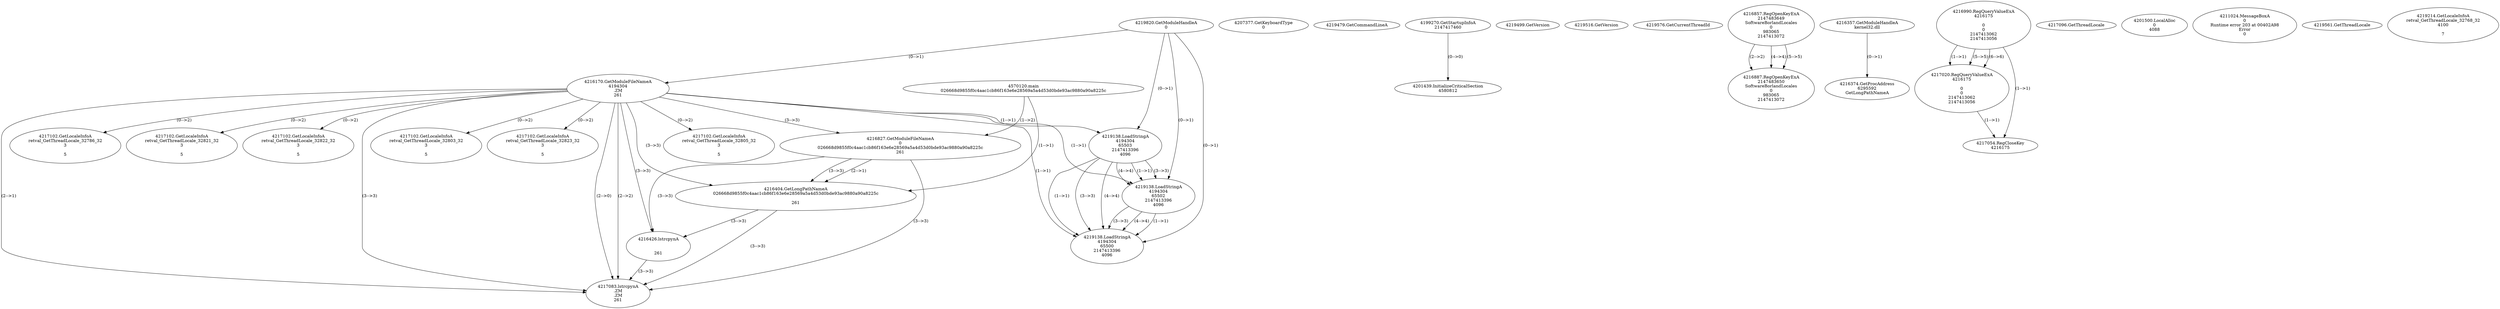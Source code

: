 // Global SCDG with merge call
digraph {
	0 [label="4570120.main
026668d9855f0c4aac1cb86f163e6e28569a5a4d53d0bde93ac9880a90a8225c"]
	1 [label="4219820.GetModuleHandleA
0"]
	2 [label="4207377.GetKeyboardType
0"]
	3 [label="4219479.GetCommandLineA
"]
	4 [label="4199270.GetStartupInfoA
2147417460"]
	5 [label="4219499.GetVersion
"]
	6 [label="4219516.GetVersion
"]
	7 [label="4219576.GetCurrentThreadId
"]
	8 [label="4216170.GetModuleFileNameA
4194304
.ZM
261"]
	1 -> 8 [label="(0-->1)"]
	9 [label="4216827.GetModuleFileNameA
0
026668d9855f0c4aac1cb86f163e6e28569a5a4d53d0bde93ac9880a90a8225c
261"]
	0 -> 9 [label="(1-->2)"]
	8 -> 9 [label="(3-->3)"]
	10 [label="4216857.RegOpenKeyExA
2147483649
Software\Borland\Locales
0
983065
2147413072"]
	11 [label="4216887.RegOpenKeyExA
2147483650
Software\Borland\Locales
0
983065
2147413072"]
	10 -> 11 [label="(2-->2)"]
	10 -> 11 [label="(4-->4)"]
	10 -> 11 [label="(5-->5)"]
	12 [label="4216357.GetModuleHandleA
kernel32.dll"]
	13 [label="4216374.GetProcAddress
6295592
GetLongPathNameA"]
	12 -> 13 [label="(0-->1)"]
	14 [label="4216404.GetLongPathNameA
026668d9855f0c4aac1cb86f163e6e28569a5a4d53d0bde93ac9880a90a8225c

261"]
	0 -> 14 [label="(1-->1)"]
	9 -> 14 [label="(2-->1)"]
	8 -> 14 [label="(3-->3)"]
	9 -> 14 [label="(3-->3)"]
	15 [label="4216426.lstrcpynA


261"]
	8 -> 15 [label="(3-->3)"]
	9 -> 15 [label="(3-->3)"]
	14 -> 15 [label="(3-->3)"]
	16 [label="4216990.RegQueryValueExA
4216175

0
0
2147413062
2147413056"]
	17 [label="4217020.RegQueryValueExA
4216175

0
0
2147413062
2147413056"]
	16 -> 17 [label="(1-->1)"]
	16 -> 17 [label="(5-->5)"]
	16 -> 17 [label="(6-->6)"]
	18 [label="4217054.RegCloseKey
4216175"]
	16 -> 18 [label="(1-->1)"]
	17 -> 18 [label="(1-->1)"]
	19 [label="4217083.lstrcpynA
.ZM
.ZM
261"]
	8 -> 19 [label="(2-->1)"]
	8 -> 19 [label="(2-->2)"]
	8 -> 19 [label="(3-->3)"]
	9 -> 19 [label="(3-->3)"]
	14 -> 19 [label="(3-->3)"]
	15 -> 19 [label="(3-->3)"]
	8 -> 19 [label="(2-->0)"]
	20 [label="4217096.GetThreadLocale
"]
	21 [label="4217102.GetLocaleInfoA
retval_GetThreadLocale_32805_32
3

5"]
	8 -> 21 [label="(0-->2)"]
	22 [label="4219138.LoadStringA
4194304
65503
2147413396
4096"]
	1 -> 22 [label="(0-->1)"]
	8 -> 22 [label="(1-->1)"]
	23 [label="4201439.InitializeCriticalSection
4580812"]
	4 -> 23 [label="(0-->0)"]
	24 [label="4201500.LocalAlloc
0
4088"]
	25 [label="4211024.MessageBoxA
0
Runtime error 203 at 00402A98
Error
0"]
	26 [label="4217102.GetLocaleInfoA
retval_GetThreadLocale_32786_32
3

5"]
	8 -> 26 [label="(0-->2)"]
	27 [label="4219138.LoadStringA
4194304
65502
2147413396
4096"]
	1 -> 27 [label="(0-->1)"]
	8 -> 27 [label="(1-->1)"]
	22 -> 27 [label="(1-->1)"]
	22 -> 27 [label="(3-->3)"]
	22 -> 27 [label="(4-->4)"]
	28 [label="4217102.GetLocaleInfoA
retval_GetThreadLocale_32821_32
3

5"]
	8 -> 28 [label="(0-->2)"]
	29 [label="4219561.GetThreadLocale
"]
	30 [label="4219214.GetLocaleInfoA
retval_GetThreadLocale_32768_32
4100

7"]
	31 [label="4217102.GetLocaleInfoA
retval_GetThreadLocale_32822_32
3

5"]
	8 -> 31 [label="(0-->2)"]
	32 [label="4219138.LoadStringA
4194304
65500
2147413396
4096"]
	1 -> 32 [label="(0-->1)"]
	8 -> 32 [label="(1-->1)"]
	22 -> 32 [label="(1-->1)"]
	27 -> 32 [label="(1-->1)"]
	22 -> 32 [label="(3-->3)"]
	27 -> 32 [label="(3-->3)"]
	22 -> 32 [label="(4-->4)"]
	27 -> 32 [label="(4-->4)"]
	33 [label="4217102.GetLocaleInfoA
retval_GetThreadLocale_32803_32
3

5"]
	8 -> 33 [label="(0-->2)"]
	34 [label="4217102.GetLocaleInfoA
retval_GetThreadLocale_32823_32
3

5"]
	8 -> 34 [label="(0-->2)"]
}
